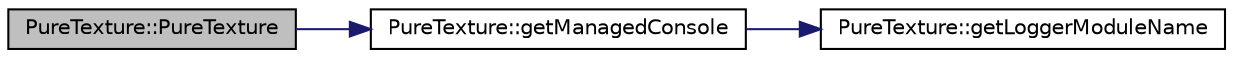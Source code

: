 digraph "PureTexture::PureTexture"
{
 // LATEX_PDF_SIZE
  edge [fontname="Helvetica",fontsize="10",labelfontname="Helvetica",labelfontsize="10"];
  node [fontname="Helvetica",fontsize="10",shape=record];
  rankdir="LR";
  Node1 [label="PureTexture::PureTexture",height=0.2,width=0.4,color="black", fillcolor="grey75", style="filled", fontcolor="black",tooltip="Only PureTextureManager creates it."];
  Node1 -> Node2 [color="midnightblue",fontsize="10",style="solid",fontname="Helvetica"];
  Node2 [label="PureTexture::getManagedConsole",height=0.2,width=0.4,color="black", fillcolor="white", style="filled",URL="$class_pure_texture.html#a17b550627c3443971d818edaeb231162",tooltip="Returns access to console preset with logger module name as this class."];
  Node2 -> Node3 [color="midnightblue",fontsize="10",style="solid",fontname="Helvetica"];
  Node3 [label="PureTexture::getLoggerModuleName",height=0.2,width=0.4,color="black", fillcolor="white", style="filled",URL="$class_pure_texture.html#a281c8db756ff52bec438d2179debff59",tooltip="Returns the logger module name of this class."];
}
